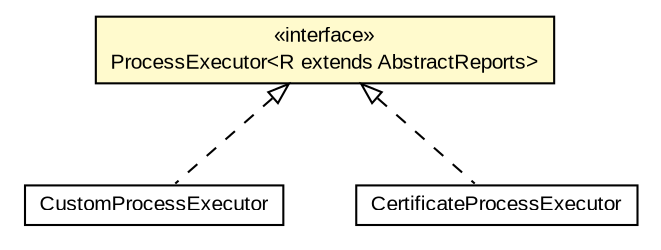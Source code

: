 #!/usr/local/bin/dot
#
# Class diagram 
# Generated by UMLGraph version R5_6-24-gf6e263 (http://www.umlgraph.org/)
#

digraph G {
	edge [fontname="arial",fontsize=10,labelfontname="arial",labelfontsize=10];
	node [fontname="arial",fontsize=10,shape=plaintext];
	nodesep=0.25;
	ranksep=0.5;
	// eu.europa.esig.dss.validation.executor.ProcessExecutor<R extends eu.europa.esig.dss.validation.reports.AbstractReports>
	c516507 [label=<<table title="eu.europa.esig.dss.validation.executor.ProcessExecutor" border="0" cellborder="1" cellspacing="0" cellpadding="2" port="p" bgcolor="lemonChiffon" href="./ProcessExecutor.html">
		<tr><td><table border="0" cellspacing="0" cellpadding="1">
<tr><td align="center" balign="center"> &#171;interface&#187; </td></tr>
<tr><td align="center" balign="center"> ProcessExecutor&lt;R extends AbstractReports&gt; </td></tr>
		</table></td></tr>
		</table>>, URL="./ProcessExecutor.html", fontname="arial", fontcolor="black", fontsize=10.0];
	// eu.europa.esig.dss.validation.executor.CustomProcessExecutor
	c516510 [label=<<table title="eu.europa.esig.dss.validation.executor.CustomProcessExecutor" border="0" cellborder="1" cellspacing="0" cellpadding="2" port="p" href="./CustomProcessExecutor.html">
		<tr><td><table border="0" cellspacing="0" cellpadding="1">
<tr><td align="center" balign="center"> CustomProcessExecutor </td></tr>
		</table></td></tr>
		</table>>, URL="./CustomProcessExecutor.html", fontname="arial", fontcolor="black", fontsize=10.0];
	// eu.europa.esig.dss.validation.executor.CertificateProcessExecutor
	c516511 [label=<<table title="eu.europa.esig.dss.validation.executor.CertificateProcessExecutor" border="0" cellborder="1" cellspacing="0" cellpadding="2" port="p" href="./CertificateProcessExecutor.html">
		<tr><td><table border="0" cellspacing="0" cellpadding="1">
<tr><td align="center" balign="center"> CertificateProcessExecutor </td></tr>
		</table></td></tr>
		</table>>, URL="./CertificateProcessExecutor.html", fontname="arial", fontcolor="black", fontsize=10.0];
	//eu.europa.esig.dss.validation.executor.CustomProcessExecutor implements eu.europa.esig.dss.validation.executor.ProcessExecutor<R extends eu.europa.esig.dss.validation.reports.AbstractReports>
	c516507:p -> c516510:p [dir=back,arrowtail=empty,style=dashed];
	//eu.europa.esig.dss.validation.executor.CertificateProcessExecutor implements eu.europa.esig.dss.validation.executor.ProcessExecutor<R extends eu.europa.esig.dss.validation.reports.AbstractReports>
	c516507:p -> c516511:p [dir=back,arrowtail=empty,style=dashed];
}

